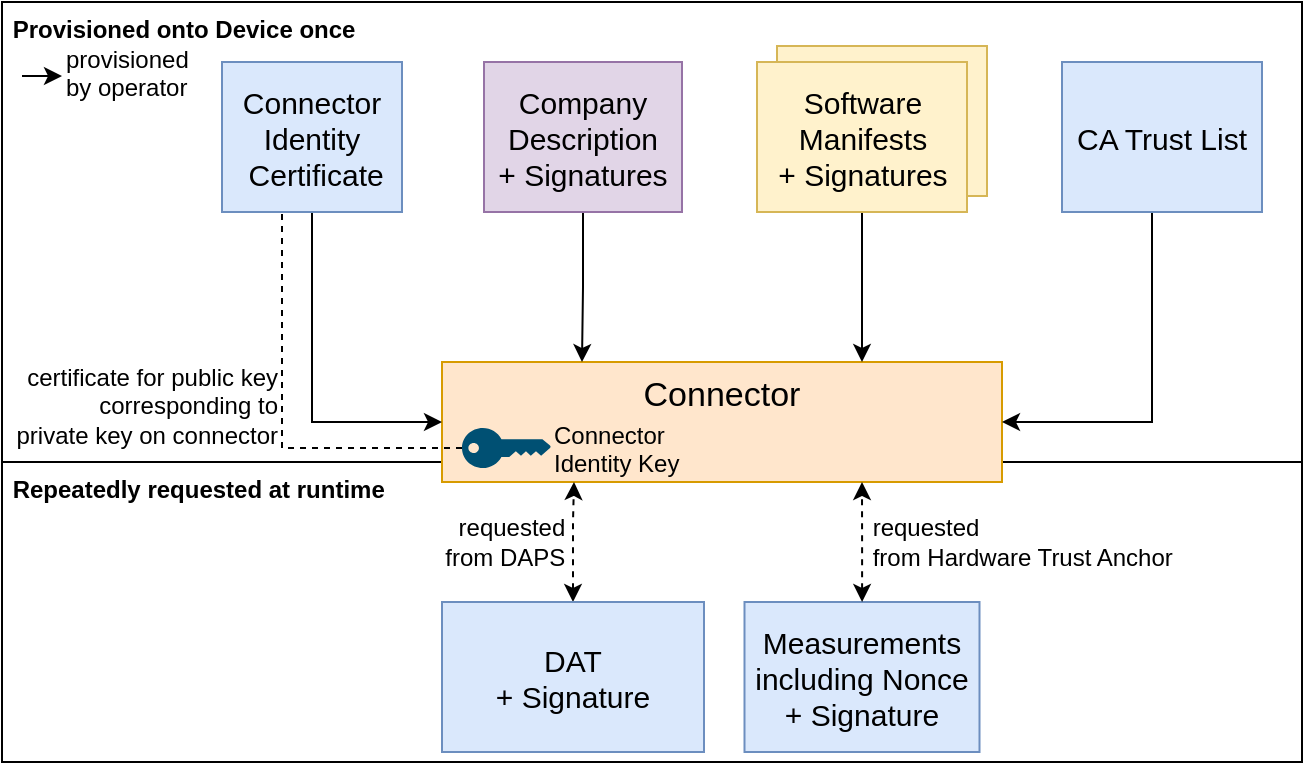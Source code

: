 <mxfile version="16.5.1" type="device"><diagram name="Page-1" id="c7558073-3199-34d8-9f00-42111426c3f3"><mxGraphModel dx="1422" dy="905" grid="1" gridSize="10" guides="1" tooltips="1" connect="1" arrows="1" fold="1" page="1" pageScale="1" pageWidth="826" pageHeight="1169" background="#ffffff" math="0" shadow="0"><root><mxCell id="0"/><mxCell id="1" parent="0"/><mxCell id="KCBGfirPK0B0opiTfHwj-21" value="&amp;nbsp;Repeatedly requested at runtime" style="rounded=0;whiteSpace=wrap;html=1;labelBackgroundColor=none;fontSize=12;align=left;verticalAlign=top;fontStyle=1" vertex="1" parent="1"><mxGeometry x="40" y="270" width="650" height="150" as="geometry"/></mxCell><mxCell id="KCBGfirPK0B0opiTfHwj-20" value="&amp;nbsp;Provisioned onto Device once" style="rounded=0;whiteSpace=wrap;html=1;labelBackgroundColor=none;fontSize=12;align=left;verticalAlign=top;fontStyle=1" vertex="1" parent="1"><mxGeometry x="40" y="40" width="650" height="230" as="geometry"/></mxCell><mxCell id="FIu3u43OKh3A3ON6TT0A-10" value="" style="rounded=0;whiteSpace=wrap;html=1;fontSize=15;fillColor=#fff2cc;strokeColor=#d6b656;" parent="1" vertex="1"><mxGeometry x="427.5" y="62" width="105" height="75" as="geometry"/></mxCell><mxCell id="XZrWQa47vpsKSi6NGQRx-155" value="Connector" style="rounded=0;whiteSpace=wrap;html=1;fillColor=#ffe6cc;strokeColor=#d79b00;fontSize=17;verticalAlign=top;" parent="1" vertex="1"><mxGeometry x="260" y="220" width="280" height="60" as="geometry"/></mxCell><mxCell id="KCBGfirPK0B0opiTfHwj-5" style="edgeStyle=orthogonalEdgeStyle;rounded=0;orthogonalLoop=1;jettySize=auto;html=1;entryX=0;entryY=0.5;entryDx=0;entryDy=0;" edge="1" parent="1" source="FIu3u43OKh3A3ON6TT0A-3" target="XZrWQa47vpsKSi6NGQRx-155"><mxGeometry relative="1" as="geometry"><Array as="points"><mxPoint x="195" y="250"/></Array></mxGeometry></mxCell><mxCell id="FIu3u43OKh3A3ON6TT0A-3" value="&lt;div style=&quot;font-size: 15px&quot;&gt;&lt;/div&gt;Connector Identity&lt;div style=&quot;font-size: 15px&quot;&gt;&amp;nbsp;Certificate&lt;/div&gt;" style="rounded=0;whiteSpace=wrap;html=1;fontSize=15;fillColor=#dae8fc;strokeColor=#6c8ebf;" parent="1" vertex="1"><mxGeometry x="150" y="70" width="90" height="75" as="geometry"/></mxCell><mxCell id="KCBGfirPK0B0opiTfHwj-6" value="" style="edgeStyle=orthogonalEdgeStyle;rounded=0;orthogonalLoop=1;jettySize=auto;html=1;entryX=0.25;entryY=0;entryDx=0;entryDy=0;align=left;spacingLeft=2;" edge="1" parent="1" source="FIu3u43OKh3A3ON6TT0A-5" target="XZrWQa47vpsKSi6NGQRx-155"><mxGeometry relative="1" as="geometry"/></mxCell><mxCell id="FIu3u43OKh3A3ON6TT0A-5" value="&lt;div style=&quot;font-size: 15px&quot;&gt;Company Description&lt;/div&gt;&lt;div style=&quot;font-size: 15px&quot;&gt;+ Signatures&lt;/div&gt;" style="rounded=0;whiteSpace=wrap;html=1;fontSize=15;fillColor=#e1d5e7;strokeColor=#9673a6;" parent="1" vertex="1"><mxGeometry x="281" y="70" width="99" height="75" as="geometry"/></mxCell><mxCell id="KCBGfirPK0B0opiTfHwj-7" style="edgeStyle=orthogonalEdgeStyle;rounded=0;orthogonalLoop=1;jettySize=auto;html=1;entryX=0.75;entryY=0;entryDx=0;entryDy=0;" edge="1" parent="1" source="FIu3u43OKh3A3ON6TT0A-9" target="XZrWQa47vpsKSi6NGQRx-155"><mxGeometry relative="1" as="geometry"/></mxCell><mxCell id="FIu3u43OKh3A3ON6TT0A-9" value="&lt;div&gt;Software&lt;/div&gt;&lt;div&gt;Manifests&lt;br&gt;&lt;/div&gt;&lt;div&gt;+ Signatures&lt;br&gt;&lt;/div&gt;" style="rounded=0;whiteSpace=wrap;html=1;fontSize=15;fillColor=#fff2cc;strokeColor=#d6b656;" parent="1" vertex="1"><mxGeometry x="417.5" y="70" width="105" height="75" as="geometry"/></mxCell><mxCell id="KCBGfirPK0B0opiTfHwj-8" style="edgeStyle=orthogonalEdgeStyle;rounded=0;orthogonalLoop=1;jettySize=auto;html=1;entryX=1;entryY=0.5;entryDx=0;entryDy=0;" edge="1" parent="1" source="KCBGfirPK0B0opiTfHwj-4" target="XZrWQa47vpsKSi6NGQRx-155"><mxGeometry relative="1" as="geometry"><Array as="points"><mxPoint x="615" y="250"/></Array></mxGeometry></mxCell><mxCell id="KCBGfirPK0B0opiTfHwj-4" value="&lt;div style=&quot;font-size: 15px&quot;&gt;CA Trust List&lt;/div&gt;" style="rounded=0;whiteSpace=wrap;html=1;fontSize=15;fillColor=#dae8fc;strokeColor=#6c8ebf;" vertex="1" parent="1"><mxGeometry x="570" y="70" width="100" height="75" as="geometry"/></mxCell><mxCell id="KCBGfirPK0B0opiTfHwj-12" style="edgeStyle=orthogonalEdgeStyle;rounded=0;orthogonalLoop=1;jettySize=auto;html=1;endArrow=none;endFill=0;dashed=1;" edge="1" parent="1" source="KCBGfirPK0B0opiTfHwj-9" target="FIu3u43OKh3A3ON6TT0A-3"><mxGeometry relative="1" as="geometry"><Array as="points"><mxPoint x="180" y="263"/></Array></mxGeometry></mxCell><mxCell id="KCBGfirPK0B0opiTfHwj-13" value="certificate for public key&lt;br style=&quot;font-size: 12px;&quot;&gt;corresponding to &lt;br style=&quot;font-size: 12px;&quot;&gt;private key on connector" style="edgeLabel;html=1;align=right;verticalAlign=middle;resizable=0;points=[];fontSize=12;" vertex="1" connectable="0" parent="KCBGfirPK0B0opiTfHwj-12"><mxGeometry x="0.295" y="2" relative="1" as="geometry"><mxPoint y="23" as="offset"/></mxGeometry></mxCell><mxCell id="KCBGfirPK0B0opiTfHwj-9" value="" style="points=[[0,0.5,0],[0.24,0,0],[0.5,0.28,0],[0.995,0.475,0],[0.5,0.72,0],[0.24,1,0]];verticalLabelPosition=bottom;sketch=0;html=1;verticalAlign=top;aspect=fixed;align=center;pointerEvents=1;shape=mxgraph.cisco19.key;fillColor=#005073;strokeColor=none;" vertex="1" parent="1"><mxGeometry x="270" y="253" width="44.44" height="20" as="geometry"/></mxCell><mxCell id="KCBGfirPK0B0opiTfHwj-10" value="&lt;span style=&quot;color: rgb(0, 0, 0); font-family: helvetica; font-size: 12px; font-style: normal; font-weight: 400; letter-spacing: normal; text-align: center; text-indent: 0px; text-transform: none; word-spacing: 0px; display: inline; float: none;&quot;&gt;Connector Identity Key&lt;/span&gt;" style="text;whiteSpace=wrap;html=1;labelBackgroundColor=none;" vertex="1" parent="1"><mxGeometry x="314.44" y="243" width="80" height="30" as="geometry"/></mxCell><mxCell id="KCBGfirPK0B0opiTfHwj-22" value="requested&amp;nbsp;&lt;br style=&quot;font-size: 12px;&quot;&gt;from DAPS&amp;nbsp;" style="edgeStyle=orthogonalEdgeStyle;rounded=0;orthogonalLoop=1;jettySize=auto;html=1;fontSize=12;endArrow=classic;endFill=1;startArrow=classic;startFill=1;dashed=1;align=right;" edge="1" parent="1" source="KCBGfirPK0B0opiTfHwj-18" target="XZrWQa47vpsKSi6NGQRx-155"><mxGeometry relative="1" as="geometry"><mxPoint x="326" y="310" as="targetPoint"/><Array as="points"><mxPoint x="326" y="300"/><mxPoint x="326" y="300"/></Array></mxGeometry></mxCell><mxCell id="KCBGfirPK0B0opiTfHwj-18" value="&lt;div style=&quot;font-size: 15px&quot;&gt;&lt;/div&gt;DAT&lt;br&gt;+ Signature" style="rounded=0;whiteSpace=wrap;html=1;fontSize=15;fillColor=#dae8fc;strokeColor=#6c8ebf;" vertex="1" parent="1"><mxGeometry x="260" y="340" width="131" height="75" as="geometry"/></mxCell><mxCell id="KCBGfirPK0B0opiTfHwj-19" value="&lt;span style=&quot;font-size: 15px ; text-align: left&quot;&gt;Measurements&lt;/span&gt;&lt;br style=&quot;font-size: 15px ; text-align: left&quot;&gt;&lt;span style=&quot;font-size: 15px ; text-align: left&quot;&gt;including Nonce&lt;br&gt;+ Signature&lt;br&gt;&lt;/span&gt;&lt;div style=&quot;font-size: 15px&quot;&gt;&lt;/div&gt;" style="rounded=0;whiteSpace=wrap;html=1;fontSize=15;fillColor=#dae8fc;strokeColor=#6c8ebf;labelBackgroundColor=none;" vertex="1" parent="1"><mxGeometry x="411.25" y="340" width="117.5" height="75" as="geometry"/></mxCell><mxCell id="KCBGfirPK0B0opiTfHwj-23" value="&amp;nbsp;requested&lt;br style=&quot;font-size: 12px;&quot;&gt;&amp;nbsp;from Hardware Trust Anchor" style="edgeStyle=orthogonalEdgeStyle;rounded=0;orthogonalLoop=1;jettySize=auto;html=1;fontSize=12;endArrow=classic;endFill=1;startArrow=classic;startFill=1;entryX=0.75;entryY=1;entryDx=0;entryDy=0;dashed=1;align=left;" edge="1" parent="1" source="KCBGfirPK0B0opiTfHwj-19" target="XZrWQa47vpsKSi6NGQRx-155"><mxGeometry relative="1" as="geometry"><mxPoint x="336" y="380" as="sourcePoint"/><mxPoint x="336" y="290" as="targetPoint"/><Array as="points"/></mxGeometry></mxCell><mxCell id="KCBGfirPK0B0opiTfHwj-24" value="" style="endArrow=classic;html=1;rounded=0;fontSize=15;" edge="1" parent="1"><mxGeometry width="50" height="50" relative="1" as="geometry"><mxPoint x="50" y="77" as="sourcePoint"/><mxPoint x="70" y="77" as="targetPoint"/></mxGeometry></mxCell><mxCell id="KCBGfirPK0B0opiTfHwj-25" value="&lt;span style=&quot;color: rgb(0, 0, 0); font-family: helvetica; font-size: 12px; font-style: normal; font-weight: 400; letter-spacing: normal; text-align: left; text-indent: 0px; text-transform: none; word-spacing: 0px; background-color: rgb(255, 255, 255); display: inline; float: none;&quot;&gt;provisioned&lt;/span&gt;&lt;br style=&quot;color: rgb(0, 0, 0); font-family: helvetica; font-size: 12px; font-style: normal; font-weight: 400; letter-spacing: normal; text-align: left; text-indent: 0px; text-transform: none; word-spacing: 0px;&quot;&gt;&lt;span style=&quot;color: rgb(0, 0, 0); font-family: helvetica; font-size: 12px; font-style: normal; font-weight: 400; letter-spacing: normal; text-align: left; text-indent: 0px; text-transform: none; word-spacing: 0px; background-color: rgb(255, 255, 255); display: inline; float: none;&quot;&gt;by operator&lt;/span&gt;" style="text;whiteSpace=wrap;html=1;fontSize=12;" vertex="1" parent="1"><mxGeometry x="70" y="55" width="80" height="38" as="geometry"/></mxCell></root></mxGraphModel></diagram></mxfile>
